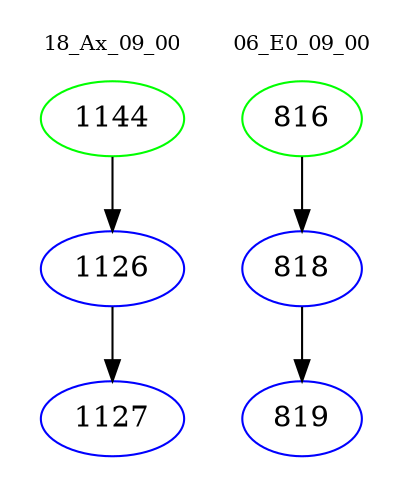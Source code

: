 digraph{
subgraph cluster_0 {
color = white
label = "18_Ax_09_00";
fontsize=10;
T0_1144 [label="1144", color="green"]
T0_1144 -> T0_1126 [color="black"]
T0_1126 [label="1126", color="blue"]
T0_1126 -> T0_1127 [color="black"]
T0_1127 [label="1127", color="blue"]
}
subgraph cluster_1 {
color = white
label = "06_E0_09_00";
fontsize=10;
T1_816 [label="816", color="green"]
T1_816 -> T1_818 [color="black"]
T1_818 [label="818", color="blue"]
T1_818 -> T1_819 [color="black"]
T1_819 [label="819", color="blue"]
}
}
